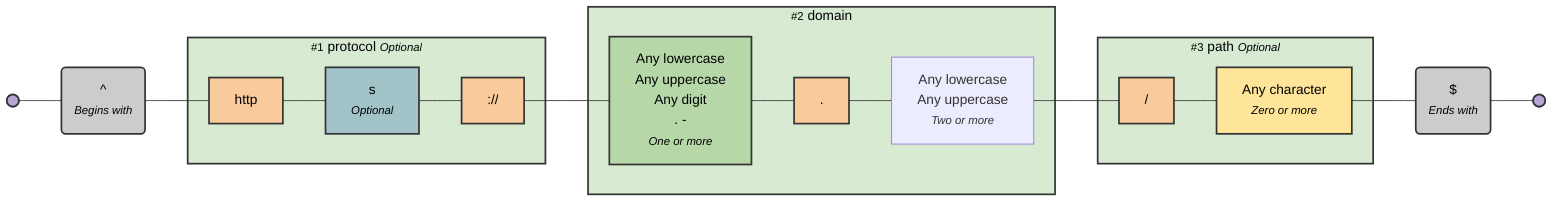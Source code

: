 %% /^(?<protocol>https?:\/\/)?(?<domain>[a-zA-Z0-9.-]+\.[a-zA-Z]{2,})(?<path>\/.*)?$/

graph LR
    %% Nodes
    start@{ shape: f-circ, label: "Start" };
    fin@{ shape: f-circ, label: "End" };

    start_of_line("^<br><i><small>Begins with</small></i>");
    http["http"];
    s["s<br><i><small>Optional</small></i>"];
    colon_slash_slash["://"];
    domain_name["Any lowercase<br>Any uppercase<br>Any digit<br>. -<br><i><small>One or more</small></i>"];
    dot["."];
    tld["Any lowercase<br>Any uppercase<br><i><small>Two or more</small></i>"];
    slash["/"];
    any_char["Any character<br><i><small>Zero or more</small></i>"];
    end_of_line("$<br><i><small>Ends with</small></i>");

    %% Subgraphs
    subgraph protocol_group ["<small>#1</small> protocol <i><small>Optional</small></i>"];
        http
        s
        colon_slash_slash
    end

    subgraph domain_group ["<small>#2</small> domain"];
        domain_name
        dot
        tld;
    end

    subgraph path_group ["<small>#3</small> path <i><small>Optional</small></i>"];
        slash
        any_char
    end

    %% Edges
    start --- start_of_line;
    start_of_line --- http;
    http --- s;
    s --- colon_slash_slash;
    colon_slash_slash --- domain_name;
    domain_name --- dot;
    dot --- tld;
    tld --- slash;
    slash --- any_char;
    any_char --- end_of_line;
    end_of_line --- fin;

    %% Styling Definitions
    %% Node Styling
    classDef circle fill:#B4A7D6,stroke:#333,stroke-width:2px,color:black;
    classDef zeroOrMore fill:#FFE599,stroke:#333,stroke-width:2px,color:black;
    classDef oneOrMore fill:#B6D7A8,stroke:#333,stroke-width:2px,color:black;
    classDef zeroOrOne fill:#A2C4C9,stroke:#333,stroke-width:2px,color:black;
    classDef range fill:#76A5AF,stroke:#333,stroke-width:2px,color:black;
    classDef oneOf fill:#F6B26B,stroke:#333,stroke-width:2px,color:black;
    classDef noneOf fill:#E06666,stroke:#333,stroke-width:2px,color:black;
    classDef literal fill:#F9CB9C,stroke:#333,stroke-width:2px,color:black;
    classDef terminator fill:#CCCCCC,stroke:#333,stroke-width:2px,color:black;

    %% Group Styling
    classDef captureGroup fill:#FFF2CC,stroke:#333,stroke-width:2px,color:black;
    classDef namedCaptureGroup fill:#D9EAD3,stroke:#333,stroke-width:2px,color:black;
    classDef nonCapturingGroup fill:#CFE2F3,stroke:#333,stroke-width:2px,color:black;
    classDef positiveLookahead fill:#D5A6BD,stroke:#333,stroke-width:2px,color:black;
    classDef negativeLookahead fill:#A4C2F4,stroke:#333,stroke-width:2px,color:black;
    classDef positiveLookbehind fill:#B7B7B7,stroke:#333,stroke-width:2px,color:black;
    classDef negativeLookbehind fill:#EAD1DC,stroke:#333,stroke-width:2px,color:black;
    classDef optionalGroup fill:#D9D2E9,stroke:#333,stroke-width:2px,color:black;

    %% Apply Styling Classes
    %% Node Classes
    class start,fin circle;
    class start_of_line,end_of_line terminator;
    class http,dot,colon_slash_slash,slash literal;
    class s zeroOrOne;
    class domain_name oneOrMore;
    class tld twoOrMore;
    class any_char zeroOrMore;

    %% Group Classes
    class protocol_group,domain_group,path_group namedCaptureGroup;